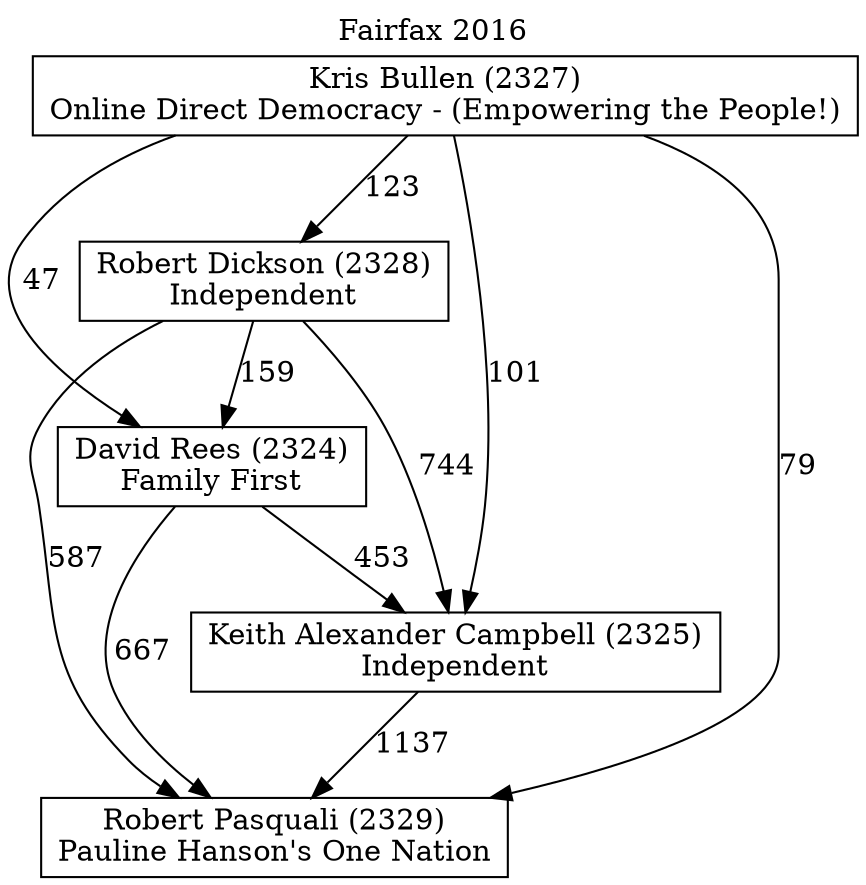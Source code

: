 // House preference flow
digraph "Robert Pasquali (2329)_Fairfax_2016" {
	graph [label="Fairfax 2016" labelloc=t mclimit=10]
	node [shape=box]
	"Robert Pasquali (2329)" [label="Robert Pasquali (2329)
Pauline Hanson's One Nation"]
	"Keith Alexander Campbell (2325)" [label="Keith Alexander Campbell (2325)
Independent"]
	"David Rees (2324)" [label="David Rees (2324)
Family First"]
	"Robert Dickson (2328)" [label="Robert Dickson (2328)
Independent"]
	"Kris Bullen (2327)" [label="Kris Bullen (2327)
Online Direct Democracy - (Empowering the People!)"]
	"Keith Alexander Campbell (2325)" -> "Robert Pasquali (2329)" [label=1137]
	"David Rees (2324)" -> "Keith Alexander Campbell (2325)" [label=453]
	"Robert Dickson (2328)" -> "David Rees (2324)" [label=159]
	"Kris Bullen (2327)" -> "Robert Dickson (2328)" [label=123]
	"David Rees (2324)" -> "Robert Pasquali (2329)" [label=667]
	"Robert Dickson (2328)" -> "Robert Pasquali (2329)" [label=587]
	"Kris Bullen (2327)" -> "Robert Pasquali (2329)" [label=79]
	"Kris Bullen (2327)" -> "David Rees (2324)" [label=47]
	"Robert Dickson (2328)" -> "Keith Alexander Campbell (2325)" [label=744]
	"Kris Bullen (2327)" -> "Keith Alexander Campbell (2325)" [label=101]
}
